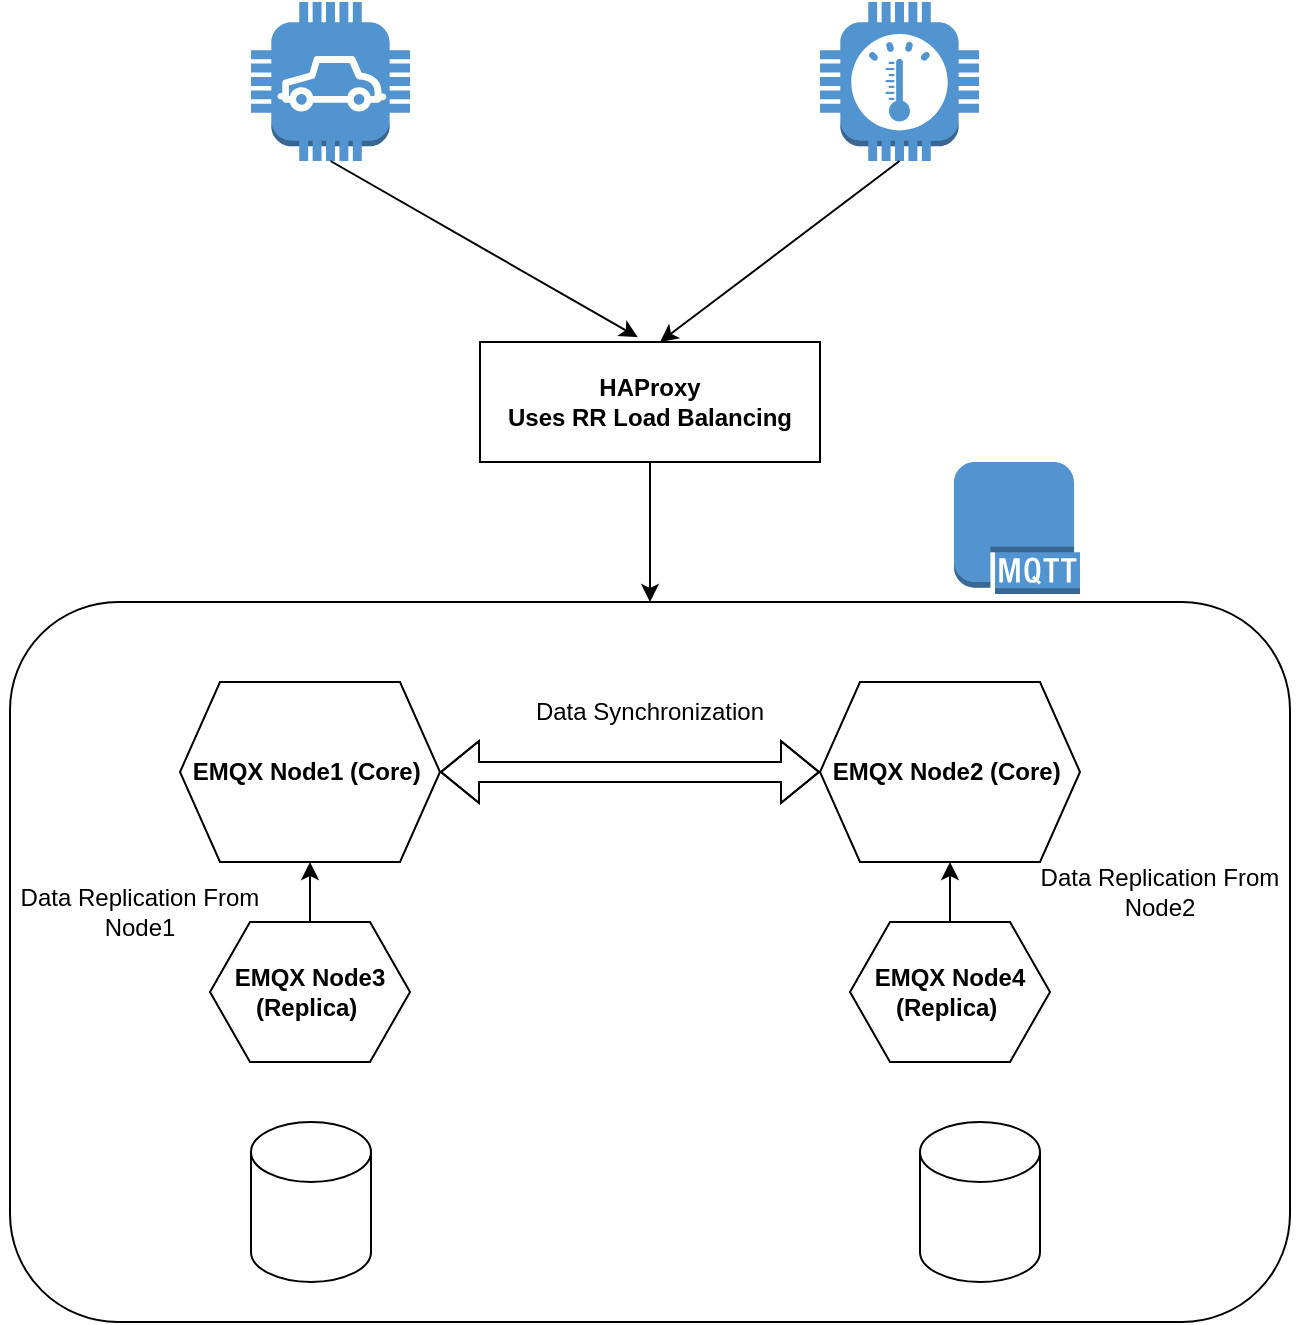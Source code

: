 <mxfile version="21.8.2" type="github">
  <diagram name="Page-1" id="sGKvob3Ns-CiX3FvoY79">
    <mxGraphModel dx="1050" dy="534" grid="1" gridSize="10" guides="1" tooltips="1" connect="1" arrows="1" fold="1" page="1" pageScale="1" pageWidth="850" pageHeight="1100" math="0" shadow="0">
      <root>
        <mxCell id="0" />
        <mxCell id="1" parent="0" />
        <mxCell id="xT1caFK9bjuq8uhoBRbe-1" value="&lt;b&gt;HAProxy&lt;br&gt;Uses RR Load Balancing&lt;br&gt;&lt;/b&gt;" style="rounded=0;whiteSpace=wrap;html=1;" vertex="1" parent="1">
          <mxGeometry x="360" y="250" width="170" height="60" as="geometry" />
        </mxCell>
        <mxCell id="xT1caFK9bjuq8uhoBRbe-6" value="" style="rounded=1;whiteSpace=wrap;html=1;" vertex="1" parent="1">
          <mxGeometry x="125" y="380" width="640" height="360" as="geometry" />
        </mxCell>
        <mxCell id="xT1caFK9bjuq8uhoBRbe-2" value="&lt;b&gt;EMQX Node1 (Core)&amp;nbsp;&lt;/b&gt;" style="shape=hexagon;perimeter=hexagonPerimeter2;whiteSpace=wrap;html=1;fixedSize=1;rounded=0;" vertex="1" parent="1">
          <mxGeometry x="210" y="420" width="130" height="90" as="geometry" />
        </mxCell>
        <mxCell id="xT1caFK9bjuq8uhoBRbe-4" value="&lt;b style=&quot;border-color: var(--border-color);&quot;&gt;EMQX Node2 (Core)&amp;nbsp;&lt;/b&gt;" style="shape=hexagon;perimeter=hexagonPerimeter2;whiteSpace=wrap;html=1;fixedSize=1;rounded=0;" vertex="1" parent="1">
          <mxGeometry x="530" y="420" width="130" height="90" as="geometry" />
        </mxCell>
        <mxCell id="xT1caFK9bjuq8uhoBRbe-7" value="" style="shape=flexArrow;endArrow=classic;startArrow=classic;html=1;rounded=0;exitX=1;exitY=0.5;exitDx=0;exitDy=0;" edge="1" parent="1" source="xT1caFK9bjuq8uhoBRbe-2" target="xT1caFK9bjuq8uhoBRbe-4">
          <mxGeometry width="100" height="100" relative="1" as="geometry">
            <mxPoint x="350" y="480" as="sourcePoint" />
            <mxPoint x="450" y="380" as="targetPoint" />
            <Array as="points">
              <mxPoint x="440" y="465" />
            </Array>
          </mxGeometry>
        </mxCell>
        <mxCell id="xT1caFK9bjuq8uhoBRbe-8" value="" style="endArrow=classic;html=1;rounded=0;exitX=0.5;exitY=1;exitDx=0;exitDy=0;entryX=0.5;entryY=0;entryDx=0;entryDy=0;" edge="1" parent="1" source="xT1caFK9bjuq8uhoBRbe-1" target="xT1caFK9bjuq8uhoBRbe-6">
          <mxGeometry width="50" height="50" relative="1" as="geometry">
            <mxPoint x="400" y="400" as="sourcePoint" />
            <mxPoint x="450" y="350" as="targetPoint" />
          </mxGeometry>
        </mxCell>
        <mxCell id="xT1caFK9bjuq8uhoBRbe-12" value="" style="edgeStyle=orthogonalEdgeStyle;rounded=0;orthogonalLoop=1;jettySize=auto;html=1;" edge="1" parent="1" source="xT1caFK9bjuq8uhoBRbe-9" target="xT1caFK9bjuq8uhoBRbe-2">
          <mxGeometry relative="1" as="geometry" />
        </mxCell>
        <mxCell id="xT1caFK9bjuq8uhoBRbe-9" value="&lt;b&gt;EMQX Node3 (Replica)&amp;nbsp;&lt;/b&gt;" style="shape=hexagon;perimeter=hexagonPerimeter2;whiteSpace=wrap;html=1;fixedSize=1;rounded=0;" vertex="1" parent="1">
          <mxGeometry x="225" y="540" width="100" height="70" as="geometry" />
        </mxCell>
        <mxCell id="xT1caFK9bjuq8uhoBRbe-11" value="" style="edgeStyle=orthogonalEdgeStyle;rounded=0;orthogonalLoop=1;jettySize=auto;html=1;" edge="1" parent="1" source="xT1caFK9bjuq8uhoBRbe-10" target="xT1caFK9bjuq8uhoBRbe-4">
          <mxGeometry relative="1" as="geometry" />
        </mxCell>
        <mxCell id="xT1caFK9bjuq8uhoBRbe-10" value="&lt;b&gt;EMQX Node4 (Replica)&amp;nbsp;&lt;/b&gt;" style="shape=hexagon;perimeter=hexagonPerimeter2;whiteSpace=wrap;html=1;fixedSize=1;rounded=0;" vertex="1" parent="1">
          <mxGeometry x="545" y="540" width="100" height="70" as="geometry" />
        </mxCell>
        <mxCell id="xT1caFK9bjuq8uhoBRbe-13" value="Data Synchronization" style="text;html=1;strokeColor=none;fillColor=none;align=center;verticalAlign=middle;whiteSpace=wrap;rounded=0;" vertex="1" parent="1">
          <mxGeometry x="375" y="420" width="140" height="30" as="geometry" />
        </mxCell>
        <mxCell id="xT1caFK9bjuq8uhoBRbe-14" value="Data Replication From Node1" style="text;html=1;strokeColor=none;fillColor=none;align=center;verticalAlign=middle;whiteSpace=wrap;rounded=0;" vertex="1" parent="1">
          <mxGeometry x="120" y="520" width="140" height="30" as="geometry" />
        </mxCell>
        <mxCell id="xT1caFK9bjuq8uhoBRbe-15" value="Data Replication From Node2" style="text;html=1;strokeColor=none;fillColor=none;align=center;verticalAlign=middle;whiteSpace=wrap;rounded=0;" vertex="1" parent="1">
          <mxGeometry x="630" y="510" width="140" height="30" as="geometry" />
        </mxCell>
        <mxCell id="xT1caFK9bjuq8uhoBRbe-16" value="" style="outlineConnect=0;dashed=0;verticalLabelPosition=bottom;verticalAlign=top;align=center;html=1;shape=mxgraph.aws3.thermostat;fillColor=#5294CF;gradientColor=none;" vertex="1" parent="1">
          <mxGeometry x="530" y="80" width="79.5" height="79.5" as="geometry" />
        </mxCell>
        <mxCell id="xT1caFK9bjuq8uhoBRbe-17" value="" style="outlineConnect=0;dashed=0;verticalLabelPosition=bottom;verticalAlign=top;align=center;html=1;shape=mxgraph.aws3.car;fillColor=#5294CF;gradientColor=none;" vertex="1" parent="1">
          <mxGeometry x="245.5" y="80" width="79.5" height="79.5" as="geometry" />
        </mxCell>
        <mxCell id="xT1caFK9bjuq8uhoBRbe-18" value="" style="endArrow=classic;html=1;rounded=0;exitX=0.5;exitY=1;exitDx=0;exitDy=0;exitPerimeter=0;entryX=0.464;entryY=-0.04;entryDx=0;entryDy=0;entryPerimeter=0;" edge="1" parent="1" source="xT1caFK9bjuq8uhoBRbe-17" target="xT1caFK9bjuq8uhoBRbe-1">
          <mxGeometry width="50" height="50" relative="1" as="geometry">
            <mxPoint x="400" y="300" as="sourcePoint" />
            <mxPoint x="450" y="250" as="targetPoint" />
          </mxGeometry>
        </mxCell>
        <mxCell id="xT1caFK9bjuq8uhoBRbe-19" value="" style="endArrow=classic;html=1;rounded=0;exitX=0.5;exitY=1;exitDx=0;exitDy=0;exitPerimeter=0;" edge="1" parent="1" source="xT1caFK9bjuq8uhoBRbe-16">
          <mxGeometry width="50" height="50" relative="1" as="geometry">
            <mxPoint x="400" y="300" as="sourcePoint" />
            <mxPoint x="450" y="250" as="targetPoint" />
          </mxGeometry>
        </mxCell>
        <mxCell id="xT1caFK9bjuq8uhoBRbe-20" value="" style="shape=cylinder3;whiteSpace=wrap;html=1;boundedLbl=1;backgroundOutline=1;size=15;" vertex="1" parent="1">
          <mxGeometry x="245.5" y="640" width="60" height="80" as="geometry" />
        </mxCell>
        <mxCell id="xT1caFK9bjuq8uhoBRbe-21" value="" style="shape=cylinder3;whiteSpace=wrap;html=1;boundedLbl=1;backgroundOutline=1;size=15;" vertex="1" parent="1">
          <mxGeometry x="580" y="640" width="60" height="80" as="geometry" />
        </mxCell>
        <mxCell id="xT1caFK9bjuq8uhoBRbe-22" value="" style="outlineConnect=0;dashed=0;verticalLabelPosition=bottom;verticalAlign=top;align=center;html=1;shape=mxgraph.aws3.mqtt_protocol;fillColor=#5294CF;gradientColor=none;" vertex="1" parent="1">
          <mxGeometry x="597" y="310" width="63" height="66" as="geometry" />
        </mxCell>
      </root>
    </mxGraphModel>
  </diagram>
</mxfile>
